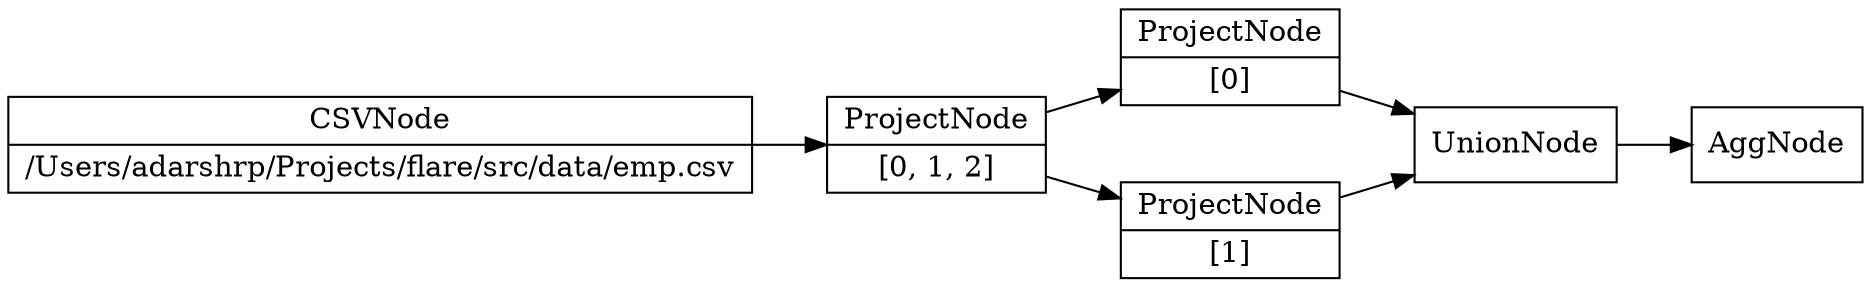 digraph example1 {
    node [shape=record];
    rankdir=LR;
    splines=polyline;
    nodesep=0.5;
    Node0[label="CSVNode|/Users/adarshrp/Projects/flare/src/data/emp.csv"];
    Node1[label="ProjectNode|[0, 1, 2]"];
    Node0 -> Node1;
    Node2[label="ProjectNode|[0]"];
    Node1 -> Node2;
    Node3[label="ProjectNode|[1]"];
    Node1 -> Node3;
    Node4[label="UnionNode"];
    Node3 -> Node4;
    Node2 -> Node4;
    Node5[label="AggNode"];
    Node4 -> Node5;
}
